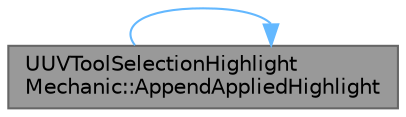 digraph "UUVToolSelectionHighlightMechanic::AppendAppliedHighlight"
{
 // INTERACTIVE_SVG=YES
 // LATEX_PDF_SIZE
  bgcolor="transparent";
  edge [fontname=Helvetica,fontsize=10,labelfontname=Helvetica,labelfontsize=10];
  node [fontname=Helvetica,fontsize=10,shape=box,height=0.2,width=0.4];
  rankdir="LR";
  Node1 [id="Node000001",label="UUVToolSelectionHighlight\lMechanic::AppendAppliedHighlight",height=0.2,width=0.4,color="gray40", fillcolor="grey60", style="filled", fontcolor="black",tooltip="Adds additional highlighting elements based on selection information."];
  Node1 -> Node1 [id="edge1_Node000001_Node000001",color="steelblue1",style="solid",tooltip=" "];
}
